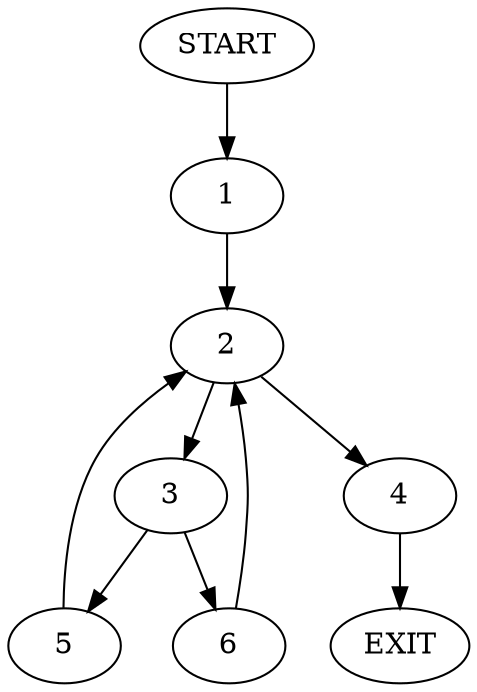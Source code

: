 digraph {
0 [label="START"]
7 [label="EXIT"]
0 -> 1
1 -> 2
2 -> 3
2 -> 4
3 -> 5
3 -> 6
4 -> 7
6 -> 2
5 -> 2
}
